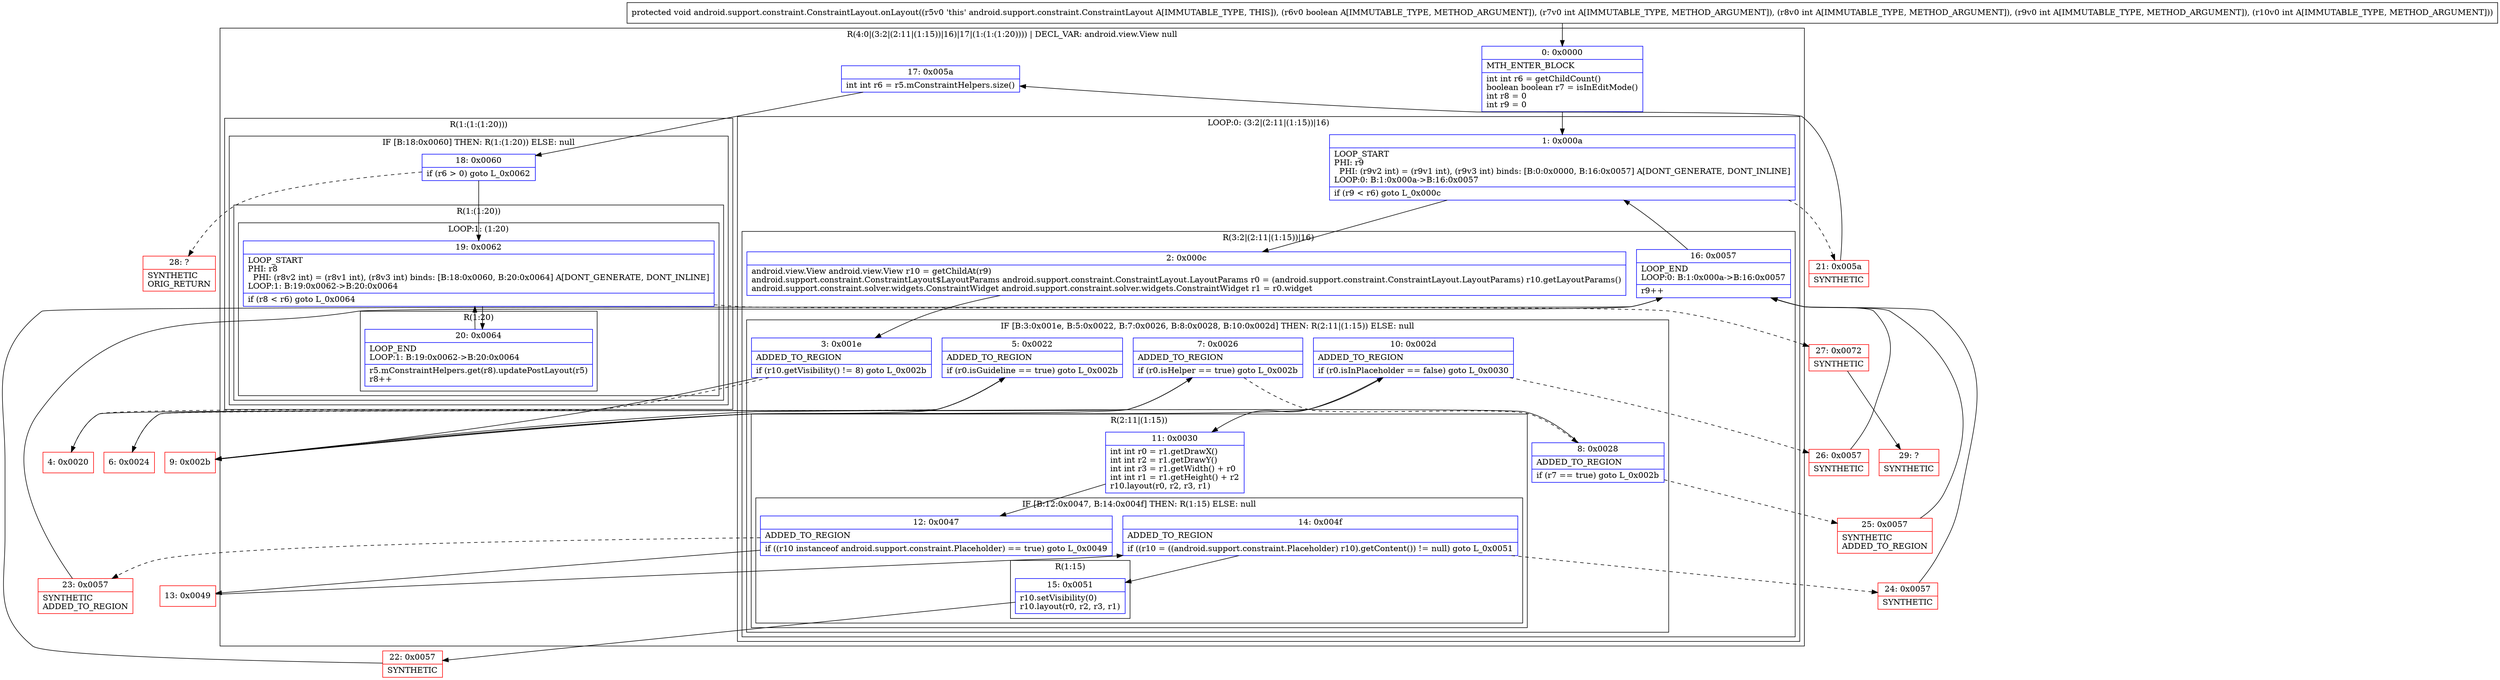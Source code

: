 digraph "CFG forandroid.support.constraint.ConstraintLayout.onLayout(ZIIII)V" {
subgraph cluster_Region_71899471 {
label = "R(4:0|(3:2|(2:11|(1:15))|16)|17|(1:(1:(1:20)))) | DECL_VAR: android.view.View null\l";
node [shape=record,color=blue];
Node_0 [shape=record,label="{0\:\ 0x0000|MTH_ENTER_BLOCK\l|int int r6 = getChildCount()\lboolean boolean r7 = isInEditMode()\lint r8 = 0\lint r9 = 0\l}"];
subgraph cluster_LoopRegion_639733772 {
label = "LOOP:0: (3:2|(2:11|(1:15))|16)";
node [shape=record,color=blue];
Node_1 [shape=record,label="{1\:\ 0x000a|LOOP_START\lPHI: r9 \l  PHI: (r9v2 int) = (r9v1 int), (r9v3 int) binds: [B:0:0x0000, B:16:0x0057] A[DONT_GENERATE, DONT_INLINE]\lLOOP:0: B:1:0x000a\-\>B:16:0x0057\l|if (r9 \< r6) goto L_0x000c\l}"];
subgraph cluster_Region_710895834 {
label = "R(3:2|(2:11|(1:15))|16)";
node [shape=record,color=blue];
Node_2 [shape=record,label="{2\:\ 0x000c|android.view.View android.view.View r10 = getChildAt(r9)\landroid.support.constraint.ConstraintLayout$LayoutParams android.support.constraint.ConstraintLayout.LayoutParams r0 = (android.support.constraint.ConstraintLayout.LayoutParams) r10.getLayoutParams()\landroid.support.constraint.solver.widgets.ConstraintWidget android.support.constraint.solver.widgets.ConstraintWidget r1 = r0.widget\l}"];
subgraph cluster_IfRegion_38680904 {
label = "IF [B:3:0x001e, B:5:0x0022, B:7:0x0026, B:8:0x0028, B:10:0x002d] THEN: R(2:11|(1:15)) ELSE: null";
node [shape=record,color=blue];
Node_3 [shape=record,label="{3\:\ 0x001e|ADDED_TO_REGION\l|if (r10.getVisibility() != 8) goto L_0x002b\l}"];
Node_5 [shape=record,label="{5\:\ 0x0022|ADDED_TO_REGION\l|if (r0.isGuideline == true) goto L_0x002b\l}"];
Node_7 [shape=record,label="{7\:\ 0x0026|ADDED_TO_REGION\l|if (r0.isHelper == true) goto L_0x002b\l}"];
Node_8 [shape=record,label="{8\:\ 0x0028|ADDED_TO_REGION\l|if (r7 == true) goto L_0x002b\l}"];
Node_10 [shape=record,label="{10\:\ 0x002d|ADDED_TO_REGION\l|if (r0.isInPlaceholder == false) goto L_0x0030\l}"];
subgraph cluster_Region_1261788894 {
label = "R(2:11|(1:15))";
node [shape=record,color=blue];
Node_11 [shape=record,label="{11\:\ 0x0030|int int r0 = r1.getDrawX()\lint int r2 = r1.getDrawY()\lint int r3 = r1.getWidth() + r0\lint int r1 = r1.getHeight() + r2\lr10.layout(r0, r2, r3, r1)\l}"];
subgraph cluster_IfRegion_1778979805 {
label = "IF [B:12:0x0047, B:14:0x004f] THEN: R(1:15) ELSE: null";
node [shape=record,color=blue];
Node_12 [shape=record,label="{12\:\ 0x0047|ADDED_TO_REGION\l|if ((r10 instanceof android.support.constraint.Placeholder) == true) goto L_0x0049\l}"];
Node_14 [shape=record,label="{14\:\ 0x004f|ADDED_TO_REGION\l|if ((r10 = ((android.support.constraint.Placeholder) r10).getContent()) != null) goto L_0x0051\l}"];
subgraph cluster_Region_1002549246 {
label = "R(1:15)";
node [shape=record,color=blue];
Node_15 [shape=record,label="{15\:\ 0x0051|r10.setVisibility(0)\lr10.layout(r0, r2, r3, r1)\l}"];
}
}
}
}
Node_16 [shape=record,label="{16\:\ 0x0057|LOOP_END\lLOOP:0: B:1:0x000a\-\>B:16:0x0057\l|r9++\l}"];
}
}
Node_17 [shape=record,label="{17\:\ 0x005a|int int r6 = r5.mConstraintHelpers.size()\l}"];
subgraph cluster_Region_107110567 {
label = "R(1:(1:(1:20)))";
node [shape=record,color=blue];
subgraph cluster_IfRegion_1504219296 {
label = "IF [B:18:0x0060] THEN: R(1:(1:20)) ELSE: null";
node [shape=record,color=blue];
Node_18 [shape=record,label="{18\:\ 0x0060|if (r6 \> 0) goto L_0x0062\l}"];
subgraph cluster_Region_2028382165 {
label = "R(1:(1:20))";
node [shape=record,color=blue];
subgraph cluster_LoopRegion_1276887681 {
label = "LOOP:1: (1:20)";
node [shape=record,color=blue];
Node_19 [shape=record,label="{19\:\ 0x0062|LOOP_START\lPHI: r8 \l  PHI: (r8v2 int) = (r8v1 int), (r8v3 int) binds: [B:18:0x0060, B:20:0x0064] A[DONT_GENERATE, DONT_INLINE]\lLOOP:1: B:19:0x0062\-\>B:20:0x0064\l|if (r8 \< r6) goto L_0x0064\l}"];
subgraph cluster_Region_5515564 {
label = "R(1:20)";
node [shape=record,color=blue];
Node_20 [shape=record,label="{20\:\ 0x0064|LOOP_END\lLOOP:1: B:19:0x0062\-\>B:20:0x0064\l|r5.mConstraintHelpers.get(r8).updatePostLayout(r5)\lr8++\l}"];
}
}
}
}
}
}
Node_4 [shape=record,color=red,label="{4\:\ 0x0020}"];
Node_6 [shape=record,color=red,label="{6\:\ 0x0024}"];
Node_9 [shape=record,color=red,label="{9\:\ 0x002b}"];
Node_13 [shape=record,color=red,label="{13\:\ 0x0049}"];
Node_21 [shape=record,color=red,label="{21\:\ 0x005a|SYNTHETIC\l}"];
Node_22 [shape=record,color=red,label="{22\:\ 0x0057|SYNTHETIC\l}"];
Node_23 [shape=record,color=red,label="{23\:\ 0x0057|SYNTHETIC\lADDED_TO_REGION\l}"];
Node_24 [shape=record,color=red,label="{24\:\ 0x0057|SYNTHETIC\l}"];
Node_25 [shape=record,color=red,label="{25\:\ 0x0057|SYNTHETIC\lADDED_TO_REGION\l}"];
Node_26 [shape=record,color=red,label="{26\:\ 0x0057|SYNTHETIC\l}"];
Node_27 [shape=record,color=red,label="{27\:\ 0x0072|SYNTHETIC\l}"];
Node_28 [shape=record,color=red,label="{28\:\ ?|SYNTHETIC\lORIG_RETURN\l}"];
Node_29 [shape=record,color=red,label="{29\:\ ?|SYNTHETIC\l}"];
MethodNode[shape=record,label="{protected void android.support.constraint.ConstraintLayout.onLayout((r5v0 'this' android.support.constraint.ConstraintLayout A[IMMUTABLE_TYPE, THIS]), (r6v0 boolean A[IMMUTABLE_TYPE, METHOD_ARGUMENT]), (r7v0 int A[IMMUTABLE_TYPE, METHOD_ARGUMENT]), (r8v0 int A[IMMUTABLE_TYPE, METHOD_ARGUMENT]), (r9v0 int A[IMMUTABLE_TYPE, METHOD_ARGUMENT]), (r10v0 int A[IMMUTABLE_TYPE, METHOD_ARGUMENT])) }"];
MethodNode -> Node_0;
Node_0 -> Node_1;
Node_1 -> Node_2;
Node_1 -> Node_21[style=dashed];
Node_2 -> Node_3;
Node_3 -> Node_4[style=dashed];
Node_3 -> Node_9;
Node_5 -> Node_6[style=dashed];
Node_5 -> Node_9;
Node_7 -> Node_8[style=dashed];
Node_7 -> Node_9;
Node_8 -> Node_9;
Node_8 -> Node_25[style=dashed];
Node_10 -> Node_11;
Node_10 -> Node_26[style=dashed];
Node_11 -> Node_12;
Node_12 -> Node_13;
Node_12 -> Node_23[style=dashed];
Node_14 -> Node_15;
Node_14 -> Node_24[style=dashed];
Node_15 -> Node_22;
Node_16 -> Node_1;
Node_17 -> Node_18;
Node_18 -> Node_19;
Node_18 -> Node_28[style=dashed];
Node_19 -> Node_20;
Node_19 -> Node_27[style=dashed];
Node_20 -> Node_19;
Node_4 -> Node_5;
Node_6 -> Node_7;
Node_9 -> Node_10;
Node_13 -> Node_14;
Node_21 -> Node_17;
Node_22 -> Node_16;
Node_23 -> Node_16;
Node_24 -> Node_16;
Node_25 -> Node_16;
Node_26 -> Node_16;
Node_27 -> Node_29;
}

